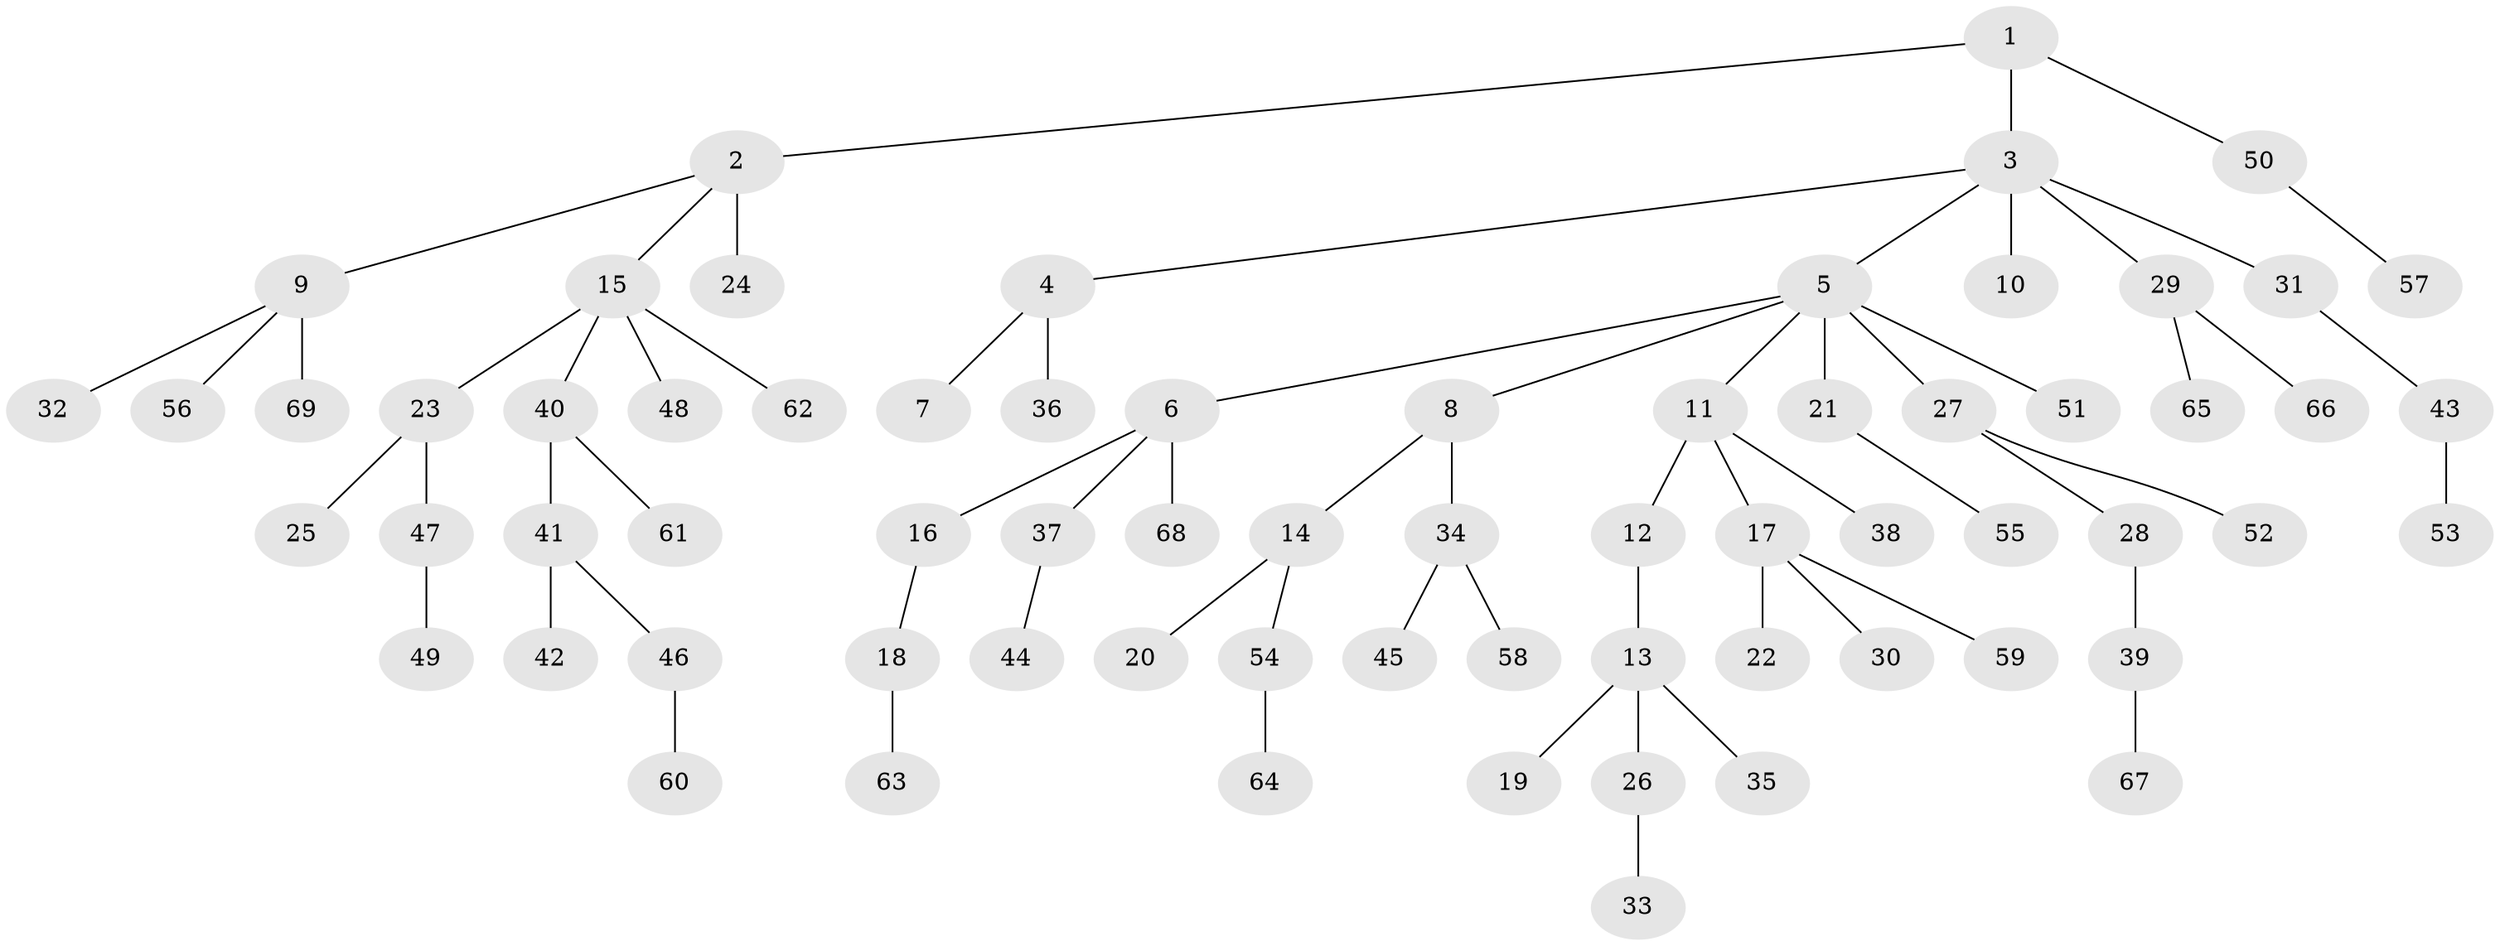 // original degree distribution, {4: 0.12408759124087591, 7: 0.0072992700729927005, 1: 0.5620437956204379, 8: 0.0072992700729927005, 6: 0.021897810218978103, 5: 0.014598540145985401, 2: 0.17518248175182483, 3: 0.08759124087591241}
// Generated by graph-tools (version 1.1) at 2025/51/03/04/25 22:51:58]
// undirected, 69 vertices, 68 edges
graph export_dot {
  node [color=gray90,style=filled];
  1;
  2;
  3;
  4;
  5;
  6;
  7;
  8;
  9;
  10;
  11;
  12;
  13;
  14;
  15;
  16;
  17;
  18;
  19;
  20;
  21;
  22;
  23;
  24;
  25;
  26;
  27;
  28;
  29;
  30;
  31;
  32;
  33;
  34;
  35;
  36;
  37;
  38;
  39;
  40;
  41;
  42;
  43;
  44;
  45;
  46;
  47;
  48;
  49;
  50;
  51;
  52;
  53;
  54;
  55;
  56;
  57;
  58;
  59;
  60;
  61;
  62;
  63;
  64;
  65;
  66;
  67;
  68;
  69;
  1 -- 2 [weight=1.0];
  1 -- 3 [weight=1.0];
  1 -- 50 [weight=1.0];
  2 -- 9 [weight=1.0];
  2 -- 15 [weight=1.0];
  2 -- 24 [weight=2.0];
  3 -- 4 [weight=1.0];
  3 -- 5 [weight=1.0];
  3 -- 10 [weight=1.0];
  3 -- 29 [weight=1.0];
  3 -- 31 [weight=1.0];
  4 -- 7 [weight=1.0];
  4 -- 36 [weight=1.0];
  5 -- 6 [weight=1.0];
  5 -- 8 [weight=1.0];
  5 -- 11 [weight=1.0];
  5 -- 21 [weight=1.0];
  5 -- 27 [weight=1.0];
  5 -- 51 [weight=1.0];
  6 -- 16 [weight=2.0];
  6 -- 37 [weight=1.0];
  6 -- 68 [weight=1.0];
  8 -- 14 [weight=1.0];
  8 -- 34 [weight=1.0];
  9 -- 32 [weight=1.0];
  9 -- 56 [weight=1.0];
  9 -- 69 [weight=2.0];
  11 -- 12 [weight=1.0];
  11 -- 17 [weight=1.0];
  11 -- 38 [weight=1.0];
  12 -- 13 [weight=2.0];
  13 -- 19 [weight=1.0];
  13 -- 26 [weight=1.0];
  13 -- 35 [weight=1.0];
  14 -- 20 [weight=1.0];
  14 -- 54 [weight=1.0];
  15 -- 23 [weight=1.0];
  15 -- 40 [weight=1.0];
  15 -- 48 [weight=1.0];
  15 -- 62 [weight=1.0];
  16 -- 18 [weight=1.0];
  17 -- 22 [weight=1.0];
  17 -- 30 [weight=3.0];
  17 -- 59 [weight=1.0];
  18 -- 63 [weight=1.0];
  21 -- 55 [weight=1.0];
  23 -- 25 [weight=1.0];
  23 -- 47 [weight=1.0];
  26 -- 33 [weight=1.0];
  27 -- 28 [weight=1.0];
  27 -- 52 [weight=1.0];
  28 -- 39 [weight=1.0];
  29 -- 65 [weight=1.0];
  29 -- 66 [weight=1.0];
  31 -- 43 [weight=1.0];
  34 -- 45 [weight=1.0];
  34 -- 58 [weight=1.0];
  37 -- 44 [weight=1.0];
  39 -- 67 [weight=3.0];
  40 -- 41 [weight=1.0];
  40 -- 61 [weight=2.0];
  41 -- 42 [weight=2.0];
  41 -- 46 [weight=1.0];
  43 -- 53 [weight=1.0];
  46 -- 60 [weight=1.0];
  47 -- 49 [weight=2.0];
  50 -- 57 [weight=1.0];
  54 -- 64 [weight=1.0];
}

